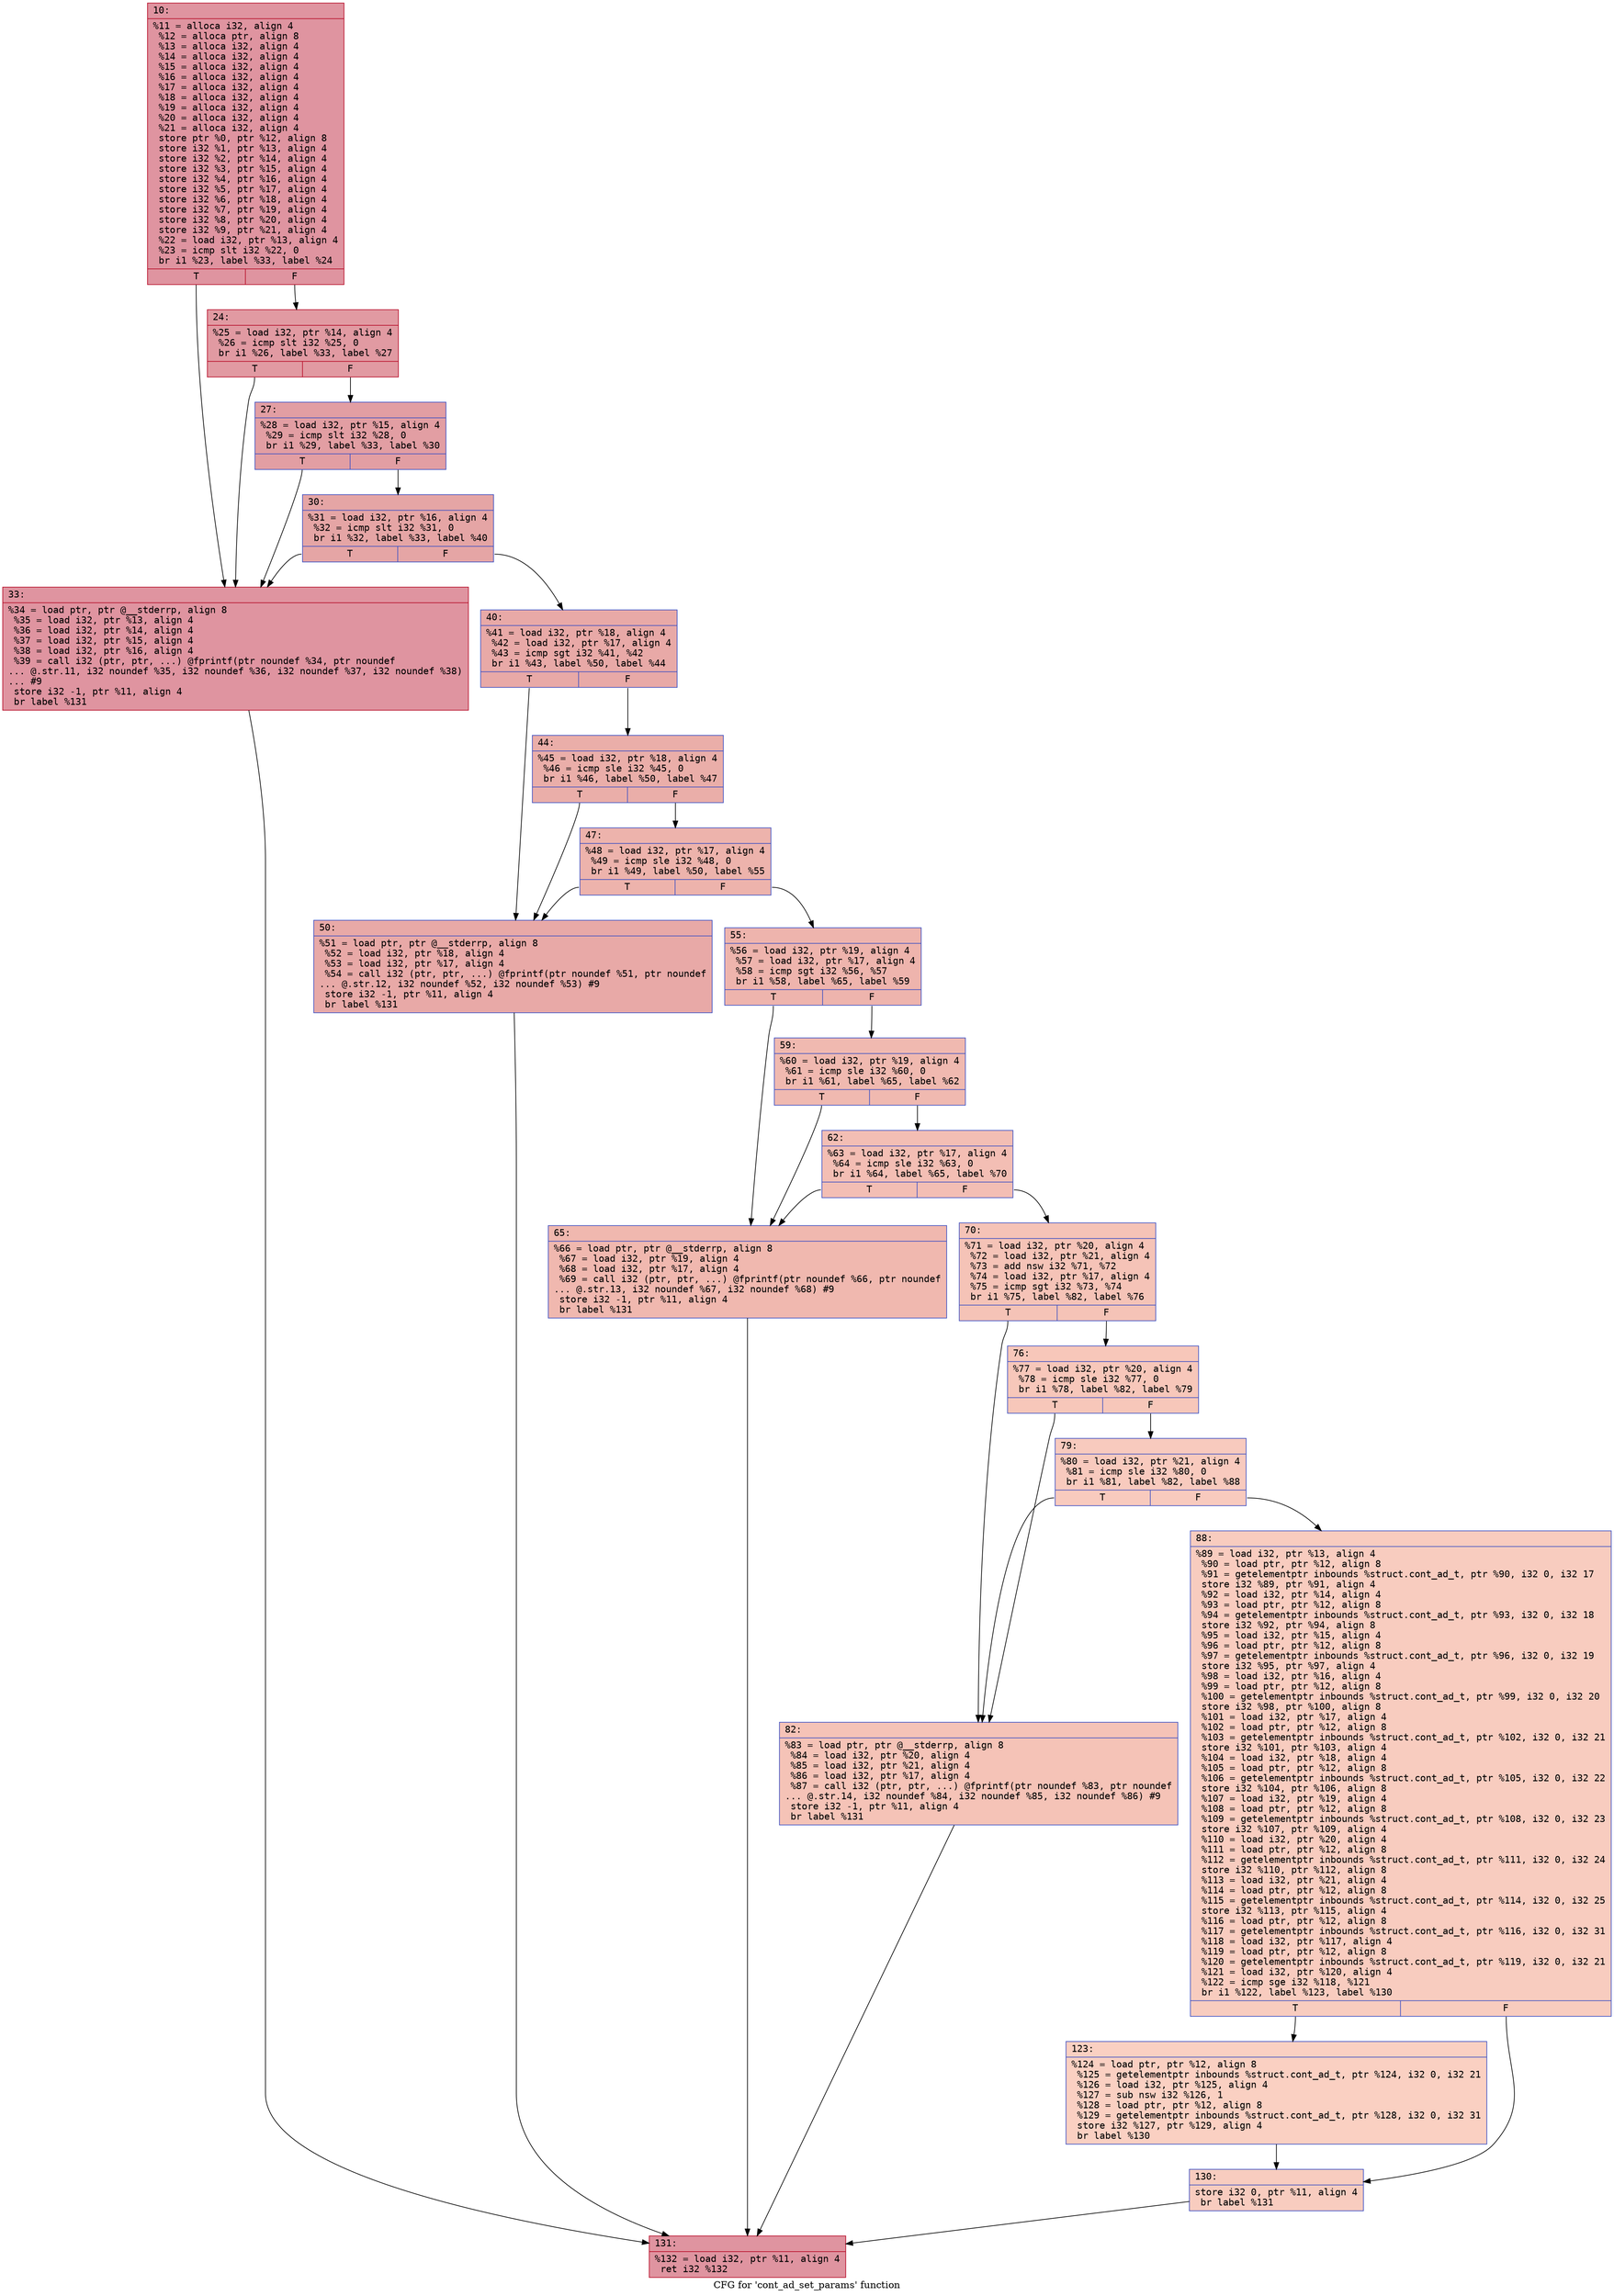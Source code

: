 digraph "CFG for 'cont_ad_set_params' function" {
	label="CFG for 'cont_ad_set_params' function";

	Node0x600000a7b930 [shape=record,color="#b70d28ff", style=filled, fillcolor="#b70d2870" fontname="Courier",label="{10:\l|  %11 = alloca i32, align 4\l  %12 = alloca ptr, align 8\l  %13 = alloca i32, align 4\l  %14 = alloca i32, align 4\l  %15 = alloca i32, align 4\l  %16 = alloca i32, align 4\l  %17 = alloca i32, align 4\l  %18 = alloca i32, align 4\l  %19 = alloca i32, align 4\l  %20 = alloca i32, align 4\l  %21 = alloca i32, align 4\l  store ptr %0, ptr %12, align 8\l  store i32 %1, ptr %13, align 4\l  store i32 %2, ptr %14, align 4\l  store i32 %3, ptr %15, align 4\l  store i32 %4, ptr %16, align 4\l  store i32 %5, ptr %17, align 4\l  store i32 %6, ptr %18, align 4\l  store i32 %7, ptr %19, align 4\l  store i32 %8, ptr %20, align 4\l  store i32 %9, ptr %21, align 4\l  %22 = load i32, ptr %13, align 4\l  %23 = icmp slt i32 %22, 0\l  br i1 %23, label %33, label %24\l|{<s0>T|<s1>F}}"];
	Node0x600000a7b930:s0 -> Node0x600000a7ba70[tooltip="10 -> 33\nProbability 37.50%" ];
	Node0x600000a7b930:s1 -> Node0x600000a7b980[tooltip="10 -> 24\nProbability 62.50%" ];
	Node0x600000a7b980 [shape=record,color="#b70d28ff", style=filled, fillcolor="#bb1b2c70" fontname="Courier",label="{24:\l|  %25 = load i32, ptr %14, align 4\l  %26 = icmp slt i32 %25, 0\l  br i1 %26, label %33, label %27\l|{<s0>T|<s1>F}}"];
	Node0x600000a7b980:s0 -> Node0x600000a7ba70[tooltip="24 -> 33\nProbability 37.50%" ];
	Node0x600000a7b980:s1 -> Node0x600000a7b9d0[tooltip="24 -> 27\nProbability 62.50%" ];
	Node0x600000a7b9d0 [shape=record,color="#3d50c3ff", style=filled, fillcolor="#be242e70" fontname="Courier",label="{27:\l|  %28 = load i32, ptr %15, align 4\l  %29 = icmp slt i32 %28, 0\l  br i1 %29, label %33, label %30\l|{<s0>T|<s1>F}}"];
	Node0x600000a7b9d0:s0 -> Node0x600000a7ba70[tooltip="27 -> 33\nProbability 37.50%" ];
	Node0x600000a7b9d0:s1 -> Node0x600000a7ba20[tooltip="27 -> 30\nProbability 62.50%" ];
	Node0x600000a7ba20 [shape=record,color="#3d50c3ff", style=filled, fillcolor="#c5333470" fontname="Courier",label="{30:\l|  %31 = load i32, ptr %16, align 4\l  %32 = icmp slt i32 %31, 0\l  br i1 %32, label %33, label %40\l|{<s0>T|<s1>F}}"];
	Node0x600000a7ba20:s0 -> Node0x600000a7ba70[tooltip="30 -> 33\nProbability 37.50%" ];
	Node0x600000a7ba20:s1 -> Node0x600000a7bac0[tooltip="30 -> 40\nProbability 62.50%" ];
	Node0x600000a7ba70 [shape=record,color="#b70d28ff", style=filled, fillcolor="#b70d2870" fontname="Courier",label="{33:\l|  %34 = load ptr, ptr @__stderrp, align 8\l  %35 = load i32, ptr %13, align 4\l  %36 = load i32, ptr %14, align 4\l  %37 = load i32, ptr %15, align 4\l  %38 = load i32, ptr %16, align 4\l  %39 = call i32 (ptr, ptr, ...) @fprintf(ptr noundef %34, ptr noundef\l... @.str.11, i32 noundef %35, i32 noundef %36, i32 noundef %37, i32 noundef %38)\l... #9\l  store i32 -1, ptr %11, align 4\l  br label %131\l}"];
	Node0x600000a7ba70 -> Node0x600000a7bf70[tooltip="33 -> 131\nProbability 100.00%" ];
	Node0x600000a7bac0 [shape=record,color="#3d50c3ff", style=filled, fillcolor="#ca3b3770" fontname="Courier",label="{40:\l|  %41 = load i32, ptr %18, align 4\l  %42 = load i32, ptr %17, align 4\l  %43 = icmp sgt i32 %41, %42\l  br i1 %43, label %50, label %44\l|{<s0>T|<s1>F}}"];
	Node0x600000a7bac0:s0 -> Node0x600000a7bbb0[tooltip="40 -> 50\nProbability 50.00%" ];
	Node0x600000a7bac0:s1 -> Node0x600000a7bb10[tooltip="40 -> 44\nProbability 50.00%" ];
	Node0x600000a7bb10 [shape=record,color="#3d50c3ff", style=filled, fillcolor="#d0473d70" fontname="Courier",label="{44:\l|  %45 = load i32, ptr %18, align 4\l  %46 = icmp sle i32 %45, 0\l  br i1 %46, label %50, label %47\l|{<s0>T|<s1>F}}"];
	Node0x600000a7bb10:s0 -> Node0x600000a7bbb0[tooltip="44 -> 50\nProbability 50.00%" ];
	Node0x600000a7bb10:s1 -> Node0x600000a7bb60[tooltip="44 -> 47\nProbability 50.00%" ];
	Node0x600000a7bb60 [shape=record,color="#3d50c3ff", style=filled, fillcolor="#d6524470" fontname="Courier",label="{47:\l|  %48 = load i32, ptr %17, align 4\l  %49 = icmp sle i32 %48, 0\l  br i1 %49, label %50, label %55\l|{<s0>T|<s1>F}}"];
	Node0x600000a7bb60:s0 -> Node0x600000a7bbb0[tooltip="47 -> 50\nProbability 50.00%" ];
	Node0x600000a7bb60:s1 -> Node0x600000a7bc00[tooltip="47 -> 55\nProbability 50.00%" ];
	Node0x600000a7bbb0 [shape=record,color="#3d50c3ff", style=filled, fillcolor="#ca3b3770" fontname="Courier",label="{50:\l|  %51 = load ptr, ptr @__stderrp, align 8\l  %52 = load i32, ptr %18, align 4\l  %53 = load i32, ptr %17, align 4\l  %54 = call i32 (ptr, ptr, ...) @fprintf(ptr noundef %51, ptr noundef\l... @.str.12, i32 noundef %52, i32 noundef %53) #9\l  store i32 -1, ptr %11, align 4\l  br label %131\l}"];
	Node0x600000a7bbb0 -> Node0x600000a7bf70[tooltip="50 -> 131\nProbability 100.00%" ];
	Node0x600000a7bc00 [shape=record,color="#3d50c3ff", style=filled, fillcolor="#d8564670" fontname="Courier",label="{55:\l|  %56 = load i32, ptr %19, align 4\l  %57 = load i32, ptr %17, align 4\l  %58 = icmp sgt i32 %56, %57\l  br i1 %58, label %65, label %59\l|{<s0>T|<s1>F}}"];
	Node0x600000a7bc00:s0 -> Node0x600000a7bcf0[tooltip="55 -> 65\nProbability 50.00%" ];
	Node0x600000a7bc00:s1 -> Node0x600000a7bc50[tooltip="55 -> 59\nProbability 50.00%" ];
	Node0x600000a7bc50 [shape=record,color="#3d50c3ff", style=filled, fillcolor="#de614d70" fontname="Courier",label="{59:\l|  %60 = load i32, ptr %19, align 4\l  %61 = icmp sle i32 %60, 0\l  br i1 %61, label %65, label %62\l|{<s0>T|<s1>F}}"];
	Node0x600000a7bc50:s0 -> Node0x600000a7bcf0[tooltip="59 -> 65\nProbability 50.00%" ];
	Node0x600000a7bc50:s1 -> Node0x600000a7bca0[tooltip="59 -> 62\nProbability 50.00%" ];
	Node0x600000a7bca0 [shape=record,color="#3d50c3ff", style=filled, fillcolor="#e36c5570" fontname="Courier",label="{62:\l|  %63 = load i32, ptr %17, align 4\l  %64 = icmp sle i32 %63, 0\l  br i1 %64, label %65, label %70\l|{<s0>T|<s1>F}}"];
	Node0x600000a7bca0:s0 -> Node0x600000a7bcf0[tooltip="62 -> 65\nProbability 50.00%" ];
	Node0x600000a7bca0:s1 -> Node0x600000a7bd40[tooltip="62 -> 70\nProbability 50.00%" ];
	Node0x600000a7bcf0 [shape=record,color="#3d50c3ff", style=filled, fillcolor="#dc5d4a70" fontname="Courier",label="{65:\l|  %66 = load ptr, ptr @__stderrp, align 8\l  %67 = load i32, ptr %19, align 4\l  %68 = load i32, ptr %17, align 4\l  %69 = call i32 (ptr, ptr, ...) @fprintf(ptr noundef %66, ptr noundef\l... @.str.13, i32 noundef %67, i32 noundef %68) #9\l  store i32 -1, ptr %11, align 4\l  br label %131\l}"];
	Node0x600000a7bcf0 -> Node0x600000a7bf70[tooltip="65 -> 131\nProbability 100.00%" ];
	Node0x600000a7bd40 [shape=record,color="#3d50c3ff", style=filled, fillcolor="#e8765c70" fontname="Courier",label="{70:\l|  %71 = load i32, ptr %20, align 4\l  %72 = load i32, ptr %21, align 4\l  %73 = add nsw i32 %71, %72\l  %74 = load i32, ptr %17, align 4\l  %75 = icmp sgt i32 %73, %74\l  br i1 %75, label %82, label %76\l|{<s0>T|<s1>F}}"];
	Node0x600000a7bd40:s0 -> Node0x600000a7be30[tooltip="70 -> 82\nProbability 50.00%" ];
	Node0x600000a7bd40:s1 -> Node0x600000a7bd90[tooltip="70 -> 76\nProbability 50.00%" ];
	Node0x600000a7bd90 [shape=record,color="#3d50c3ff", style=filled, fillcolor="#ec7f6370" fontname="Courier",label="{76:\l|  %77 = load i32, ptr %20, align 4\l  %78 = icmp sle i32 %77, 0\l  br i1 %78, label %82, label %79\l|{<s0>T|<s1>F}}"];
	Node0x600000a7bd90:s0 -> Node0x600000a7be30[tooltip="76 -> 82\nProbability 50.00%" ];
	Node0x600000a7bd90:s1 -> Node0x600000a7bde0[tooltip="76 -> 79\nProbability 50.00%" ];
	Node0x600000a7bde0 [shape=record,color="#3d50c3ff", style=filled, fillcolor="#ef886b70" fontname="Courier",label="{79:\l|  %80 = load i32, ptr %21, align 4\l  %81 = icmp sle i32 %80, 0\l  br i1 %81, label %82, label %88\l|{<s0>T|<s1>F}}"];
	Node0x600000a7bde0:s0 -> Node0x600000a7be30[tooltip="79 -> 82\nProbability 50.00%" ];
	Node0x600000a7bde0:s1 -> Node0x600000a7be80[tooltip="79 -> 88\nProbability 50.00%" ];
	Node0x600000a7be30 [shape=record,color="#3d50c3ff", style=filled, fillcolor="#e8765c70" fontname="Courier",label="{82:\l|  %83 = load ptr, ptr @__stderrp, align 8\l  %84 = load i32, ptr %20, align 4\l  %85 = load i32, ptr %21, align 4\l  %86 = load i32, ptr %17, align 4\l  %87 = call i32 (ptr, ptr, ...) @fprintf(ptr noundef %83, ptr noundef\l... @.str.14, i32 noundef %84, i32 noundef %85, i32 noundef %86) #9\l  store i32 -1, ptr %11, align 4\l  br label %131\l}"];
	Node0x600000a7be30 -> Node0x600000a7bf70[tooltip="82 -> 131\nProbability 100.00%" ];
	Node0x600000a7be80 [shape=record,color="#3d50c3ff", style=filled, fillcolor="#f08b6e70" fontname="Courier",label="{88:\l|  %89 = load i32, ptr %13, align 4\l  %90 = load ptr, ptr %12, align 8\l  %91 = getelementptr inbounds %struct.cont_ad_t, ptr %90, i32 0, i32 17\l  store i32 %89, ptr %91, align 4\l  %92 = load i32, ptr %14, align 4\l  %93 = load ptr, ptr %12, align 8\l  %94 = getelementptr inbounds %struct.cont_ad_t, ptr %93, i32 0, i32 18\l  store i32 %92, ptr %94, align 8\l  %95 = load i32, ptr %15, align 4\l  %96 = load ptr, ptr %12, align 8\l  %97 = getelementptr inbounds %struct.cont_ad_t, ptr %96, i32 0, i32 19\l  store i32 %95, ptr %97, align 4\l  %98 = load i32, ptr %16, align 4\l  %99 = load ptr, ptr %12, align 8\l  %100 = getelementptr inbounds %struct.cont_ad_t, ptr %99, i32 0, i32 20\l  store i32 %98, ptr %100, align 8\l  %101 = load i32, ptr %17, align 4\l  %102 = load ptr, ptr %12, align 8\l  %103 = getelementptr inbounds %struct.cont_ad_t, ptr %102, i32 0, i32 21\l  store i32 %101, ptr %103, align 4\l  %104 = load i32, ptr %18, align 4\l  %105 = load ptr, ptr %12, align 8\l  %106 = getelementptr inbounds %struct.cont_ad_t, ptr %105, i32 0, i32 22\l  store i32 %104, ptr %106, align 8\l  %107 = load i32, ptr %19, align 4\l  %108 = load ptr, ptr %12, align 8\l  %109 = getelementptr inbounds %struct.cont_ad_t, ptr %108, i32 0, i32 23\l  store i32 %107, ptr %109, align 4\l  %110 = load i32, ptr %20, align 4\l  %111 = load ptr, ptr %12, align 8\l  %112 = getelementptr inbounds %struct.cont_ad_t, ptr %111, i32 0, i32 24\l  store i32 %110, ptr %112, align 8\l  %113 = load i32, ptr %21, align 4\l  %114 = load ptr, ptr %12, align 8\l  %115 = getelementptr inbounds %struct.cont_ad_t, ptr %114, i32 0, i32 25\l  store i32 %113, ptr %115, align 4\l  %116 = load ptr, ptr %12, align 8\l  %117 = getelementptr inbounds %struct.cont_ad_t, ptr %116, i32 0, i32 31\l  %118 = load i32, ptr %117, align 4\l  %119 = load ptr, ptr %12, align 8\l  %120 = getelementptr inbounds %struct.cont_ad_t, ptr %119, i32 0, i32 21\l  %121 = load i32, ptr %120, align 4\l  %122 = icmp sge i32 %118, %121\l  br i1 %122, label %123, label %130\l|{<s0>T|<s1>F}}"];
	Node0x600000a7be80:s0 -> Node0x600000a7bed0[tooltip="88 -> 123\nProbability 50.00%" ];
	Node0x600000a7be80:s1 -> Node0x600000a7bf20[tooltip="88 -> 130\nProbability 50.00%" ];
	Node0x600000a7bed0 [shape=record,color="#3d50c3ff", style=filled, fillcolor="#f3947570" fontname="Courier",label="{123:\l|  %124 = load ptr, ptr %12, align 8\l  %125 = getelementptr inbounds %struct.cont_ad_t, ptr %124, i32 0, i32 21\l  %126 = load i32, ptr %125, align 4\l  %127 = sub nsw i32 %126, 1\l  %128 = load ptr, ptr %12, align 8\l  %129 = getelementptr inbounds %struct.cont_ad_t, ptr %128, i32 0, i32 31\l  store i32 %127, ptr %129, align 4\l  br label %130\l}"];
	Node0x600000a7bed0 -> Node0x600000a7bf20[tooltip="123 -> 130\nProbability 100.00%" ];
	Node0x600000a7bf20 [shape=record,color="#3d50c3ff", style=filled, fillcolor="#f08b6e70" fontname="Courier",label="{130:\l|  store i32 0, ptr %11, align 4\l  br label %131\l}"];
	Node0x600000a7bf20 -> Node0x600000a7bf70[tooltip="130 -> 131\nProbability 100.00%" ];
	Node0x600000a7bf70 [shape=record,color="#b70d28ff", style=filled, fillcolor="#b70d2870" fontname="Courier",label="{131:\l|  %132 = load i32, ptr %11, align 4\l  ret i32 %132\l}"];
}
